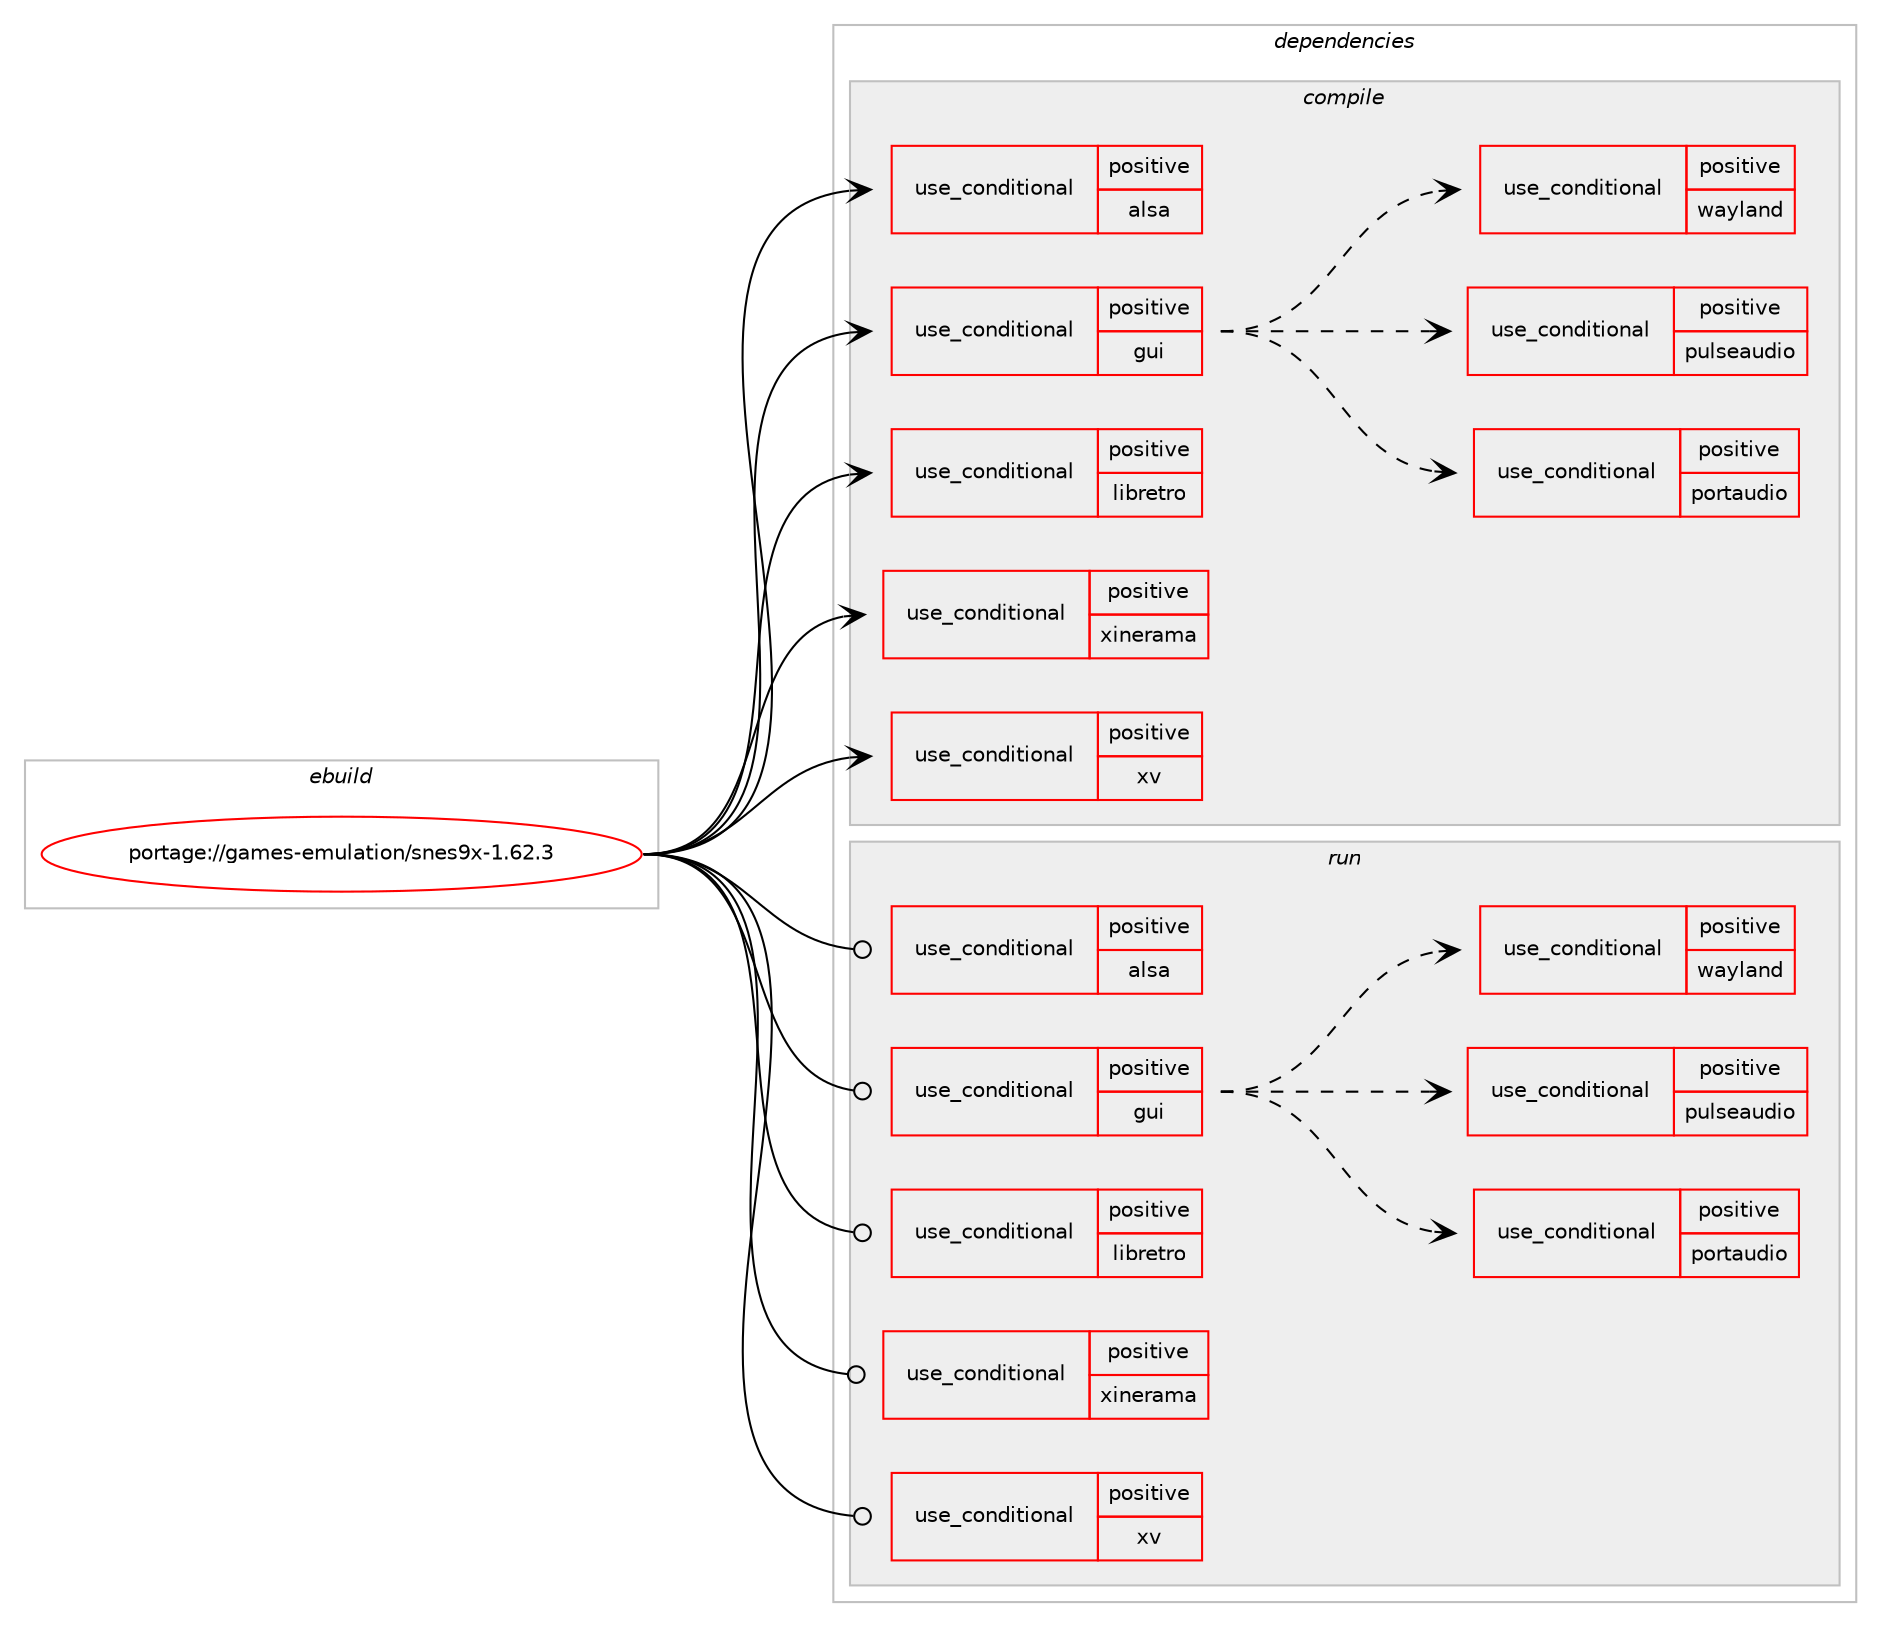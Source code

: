 digraph prolog {

# *************
# Graph options
# *************

newrank=true;
concentrate=true;
compound=true;
graph [rankdir=LR,fontname=Helvetica,fontsize=10,ranksep=1.5];#, ranksep=2.5, nodesep=0.2];
edge  [arrowhead=vee];
node  [fontname=Helvetica,fontsize=10];

# **********
# The ebuild
# **********

subgraph cluster_leftcol {
color=gray;
rank=same;
label=<<i>ebuild</i>>;
id [label="portage://games-emulation/snes9x-1.62.3", color=red, width=4, href="../games-emulation/snes9x-1.62.3.svg"];
}

# ****************
# The dependencies
# ****************

subgraph cluster_midcol {
color=gray;
label=<<i>dependencies</i>>;
subgraph cluster_compile {
fillcolor="#eeeeee";
style=filled;
label=<<i>compile</i>>;
subgraph cond62042 {
dependency115035 [label=<<TABLE BORDER="0" CELLBORDER="1" CELLSPACING="0" CELLPADDING="4"><TR><TD ROWSPAN="3" CELLPADDING="10">use_conditional</TD></TR><TR><TD>positive</TD></TR><TR><TD>alsa</TD></TR></TABLE>>, shape=none, color=red];
# *** BEGIN UNKNOWN DEPENDENCY TYPE (TODO) ***
# dependency115035 -> package_dependency(portage://games-emulation/snes9x-1.62.3,install,no,media-libs,alsa-lib,none,[,,],[],[])
# *** END UNKNOWN DEPENDENCY TYPE (TODO) ***

}
id:e -> dependency115035:w [weight=20,style="solid",arrowhead="vee"];
subgraph cond62043 {
dependency115036 [label=<<TABLE BORDER="0" CELLBORDER="1" CELLSPACING="0" CELLPADDING="4"><TR><TD ROWSPAN="3" CELLPADDING="10">use_conditional</TD></TR><TR><TD>positive</TD></TR><TR><TD>gui</TD></TR></TABLE>>, shape=none, color=red];
# *** BEGIN UNKNOWN DEPENDENCY TYPE (TODO) ***
# dependency115036 -> package_dependency(portage://games-emulation/snes9x-1.62.3,install,no,dev-cpp,cairomm,none,[,,],[slot(0)],[])
# *** END UNKNOWN DEPENDENCY TYPE (TODO) ***

# *** BEGIN UNKNOWN DEPENDENCY TYPE (TODO) ***
# dependency115036 -> package_dependency(portage://games-emulation/snes9x-1.62.3,install,no,dev-cpp,glibmm,none,[,,],[slot(2)],[])
# *** END UNKNOWN DEPENDENCY TYPE (TODO) ***

# *** BEGIN UNKNOWN DEPENDENCY TYPE (TODO) ***
# dependency115036 -> package_dependency(portage://games-emulation/snes9x-1.62.3,install,no,dev-cpp,gtkmm,none,[,,],[slot(3.0)],[use(optenable(wayland),none)])
# *** END UNKNOWN DEPENDENCY TYPE (TODO) ***

# *** BEGIN UNKNOWN DEPENDENCY TYPE (TODO) ***
# dependency115036 -> package_dependency(portage://games-emulation/snes9x-1.62.3,install,no,dev-libs,glib,none,[,,],[slot(2)],[])
# *** END UNKNOWN DEPENDENCY TYPE (TODO) ***

# *** BEGIN UNKNOWN DEPENDENCY TYPE (TODO) ***
# dependency115036 -> package_dependency(portage://games-emulation/snes9x-1.62.3,install,no,dev-libs,libsigc++,none,[,,],[slot(2)],[])
# *** END UNKNOWN DEPENDENCY TYPE (TODO) ***

# *** BEGIN UNKNOWN DEPENDENCY TYPE (TODO) ***
# dependency115036 -> package_dependency(portage://games-emulation/snes9x-1.62.3,install,no,media-libs,libepoxy,none,[,,],[],[])
# *** END UNKNOWN DEPENDENCY TYPE (TODO) ***

# *** BEGIN UNKNOWN DEPENDENCY TYPE (TODO) ***
# dependency115036 -> package_dependency(portage://games-emulation/snes9x-1.62.3,install,no,media-libs,libsdl2,none,[,,],[],[use(enable(joystick),none)])
# *** END UNKNOWN DEPENDENCY TYPE (TODO) ***

# *** BEGIN UNKNOWN DEPENDENCY TYPE (TODO) ***
# dependency115036 -> package_dependency(portage://games-emulation/snes9x-1.62.3,install,no,x11-libs,cairo,none,[,,],[],[])
# *** END UNKNOWN DEPENDENCY TYPE (TODO) ***

# *** BEGIN UNKNOWN DEPENDENCY TYPE (TODO) ***
# dependency115036 -> package_dependency(portage://games-emulation/snes9x-1.62.3,install,no,x11-libs,gdk-pixbuf,none,[,,],[slot(2)],[])
# *** END UNKNOWN DEPENDENCY TYPE (TODO) ***

# *** BEGIN UNKNOWN DEPENDENCY TYPE (TODO) ***
# dependency115036 -> package_dependency(portage://games-emulation/snes9x-1.62.3,install,no,x11-libs,gtk+,none,[,,],[slot(3)],[use(optenable(wayland),none)])
# *** END UNKNOWN DEPENDENCY TYPE (TODO) ***

# *** BEGIN UNKNOWN DEPENDENCY TYPE (TODO) ***
# dependency115036 -> package_dependency(portage://games-emulation/snes9x-1.62.3,install,no,x11-libs,libXrandr,none,[,,],[],[])
# *** END UNKNOWN DEPENDENCY TYPE (TODO) ***

subgraph cond62044 {
dependency115037 [label=<<TABLE BORDER="0" CELLBORDER="1" CELLSPACING="0" CELLPADDING="4"><TR><TD ROWSPAN="3" CELLPADDING="10">use_conditional</TD></TR><TR><TD>positive</TD></TR><TR><TD>portaudio</TD></TR></TABLE>>, shape=none, color=red];
# *** BEGIN UNKNOWN DEPENDENCY TYPE (TODO) ***
# dependency115037 -> package_dependency(portage://games-emulation/snes9x-1.62.3,install,no,media-libs,portaudio,none,[,,],[],[])
# *** END UNKNOWN DEPENDENCY TYPE (TODO) ***

}
dependency115036:e -> dependency115037:w [weight=20,style="dashed",arrowhead="vee"];
subgraph cond62045 {
dependency115038 [label=<<TABLE BORDER="0" CELLBORDER="1" CELLSPACING="0" CELLPADDING="4"><TR><TD ROWSPAN="3" CELLPADDING="10">use_conditional</TD></TR><TR><TD>positive</TD></TR><TR><TD>pulseaudio</TD></TR></TABLE>>, shape=none, color=red];
# *** BEGIN UNKNOWN DEPENDENCY TYPE (TODO) ***
# dependency115038 -> package_dependency(portage://games-emulation/snes9x-1.62.3,install,no,media-libs,libpulse,none,[,,],[],[])
# *** END UNKNOWN DEPENDENCY TYPE (TODO) ***

}
dependency115036:e -> dependency115038:w [weight=20,style="dashed",arrowhead="vee"];
subgraph cond62046 {
dependency115039 [label=<<TABLE BORDER="0" CELLBORDER="1" CELLSPACING="0" CELLPADDING="4"><TR><TD ROWSPAN="3" CELLPADDING="10">use_conditional</TD></TR><TR><TD>positive</TD></TR><TR><TD>wayland</TD></TR></TABLE>>, shape=none, color=red];
# *** BEGIN UNKNOWN DEPENDENCY TYPE (TODO) ***
# dependency115039 -> package_dependency(portage://games-emulation/snes9x-1.62.3,install,no,dev-libs,wayland,none,[,,],[],[])
# *** END UNKNOWN DEPENDENCY TYPE (TODO) ***

}
dependency115036:e -> dependency115039:w [weight=20,style="dashed",arrowhead="vee"];
}
id:e -> dependency115036:w [weight=20,style="solid",arrowhead="vee"];
subgraph cond62047 {
dependency115040 [label=<<TABLE BORDER="0" CELLBORDER="1" CELLSPACING="0" CELLPADDING="4"><TR><TD ROWSPAN="3" CELLPADDING="10">use_conditional</TD></TR><TR><TD>positive</TD></TR><TR><TD>libretro</TD></TR></TABLE>>, shape=none, color=red];
# *** BEGIN UNKNOWN DEPENDENCY TYPE (TODO) ***
# dependency115040 -> package_dependency(portage://games-emulation/snes9x-1.62.3,install,weak,games-emulation,libretro-snes9x,none,[,,],[],[])
# *** END UNKNOWN DEPENDENCY TYPE (TODO) ***

}
id:e -> dependency115040:w [weight=20,style="solid",arrowhead="vee"];
subgraph cond62048 {
dependency115041 [label=<<TABLE BORDER="0" CELLBORDER="1" CELLSPACING="0" CELLPADDING="4"><TR><TD ROWSPAN="3" CELLPADDING="10">use_conditional</TD></TR><TR><TD>positive</TD></TR><TR><TD>xinerama</TD></TR></TABLE>>, shape=none, color=red];
# *** BEGIN UNKNOWN DEPENDENCY TYPE (TODO) ***
# dependency115041 -> package_dependency(portage://games-emulation/snes9x-1.62.3,install,no,x11-libs,libXinerama,none,[,,],[],[])
# *** END UNKNOWN DEPENDENCY TYPE (TODO) ***

}
id:e -> dependency115041:w [weight=20,style="solid",arrowhead="vee"];
subgraph cond62049 {
dependency115042 [label=<<TABLE BORDER="0" CELLBORDER="1" CELLSPACING="0" CELLPADDING="4"><TR><TD ROWSPAN="3" CELLPADDING="10">use_conditional</TD></TR><TR><TD>positive</TD></TR><TR><TD>xv</TD></TR></TABLE>>, shape=none, color=red];
# *** BEGIN UNKNOWN DEPENDENCY TYPE (TODO) ***
# dependency115042 -> package_dependency(portage://games-emulation/snes9x-1.62.3,install,no,x11-libs,libXv,none,[,,],[],[])
# *** END UNKNOWN DEPENDENCY TYPE (TODO) ***

}
id:e -> dependency115042:w [weight=20,style="solid",arrowhead="vee"];
# *** BEGIN UNKNOWN DEPENDENCY TYPE (TODO) ***
# id -> package_dependency(portage://games-emulation/snes9x-1.62.3,install,no,media-libs,libpng,none,[,,],any_same_slot,[])
# *** END UNKNOWN DEPENDENCY TYPE (TODO) ***

# *** BEGIN UNKNOWN DEPENDENCY TYPE (TODO) ***
# id -> package_dependency(portage://games-emulation/snes9x-1.62.3,install,no,sys-libs,zlib,none,[,,],any_same_slot,[use(enable(minizip),none)])
# *** END UNKNOWN DEPENDENCY TYPE (TODO) ***

# *** BEGIN UNKNOWN DEPENDENCY TYPE (TODO) ***
# id -> package_dependency(portage://games-emulation/snes9x-1.62.3,install,no,x11-base,xorg-proto,none,[,,],[],[])
# *** END UNKNOWN DEPENDENCY TYPE (TODO) ***

# *** BEGIN UNKNOWN DEPENDENCY TYPE (TODO) ***
# id -> package_dependency(portage://games-emulation/snes9x-1.62.3,install,no,x11-libs,libX11,none,[,,],[],[])
# *** END UNKNOWN DEPENDENCY TYPE (TODO) ***

# *** BEGIN UNKNOWN DEPENDENCY TYPE (TODO) ***
# id -> package_dependency(portage://games-emulation/snes9x-1.62.3,install,no,x11-libs,libXext,none,[,,],[],[])
# *** END UNKNOWN DEPENDENCY TYPE (TODO) ***

}
subgraph cluster_compileandrun {
fillcolor="#eeeeee";
style=filled;
label=<<i>compile and run</i>>;
}
subgraph cluster_run {
fillcolor="#eeeeee";
style=filled;
label=<<i>run</i>>;
subgraph cond62050 {
dependency115043 [label=<<TABLE BORDER="0" CELLBORDER="1" CELLSPACING="0" CELLPADDING="4"><TR><TD ROWSPAN="3" CELLPADDING="10">use_conditional</TD></TR><TR><TD>positive</TD></TR><TR><TD>alsa</TD></TR></TABLE>>, shape=none, color=red];
# *** BEGIN UNKNOWN DEPENDENCY TYPE (TODO) ***
# dependency115043 -> package_dependency(portage://games-emulation/snes9x-1.62.3,run,no,media-libs,alsa-lib,none,[,,],[],[])
# *** END UNKNOWN DEPENDENCY TYPE (TODO) ***

}
id:e -> dependency115043:w [weight=20,style="solid",arrowhead="odot"];
subgraph cond62051 {
dependency115044 [label=<<TABLE BORDER="0" CELLBORDER="1" CELLSPACING="0" CELLPADDING="4"><TR><TD ROWSPAN="3" CELLPADDING="10">use_conditional</TD></TR><TR><TD>positive</TD></TR><TR><TD>gui</TD></TR></TABLE>>, shape=none, color=red];
# *** BEGIN UNKNOWN DEPENDENCY TYPE (TODO) ***
# dependency115044 -> package_dependency(portage://games-emulation/snes9x-1.62.3,run,no,dev-cpp,cairomm,none,[,,],[slot(0)],[])
# *** END UNKNOWN DEPENDENCY TYPE (TODO) ***

# *** BEGIN UNKNOWN DEPENDENCY TYPE (TODO) ***
# dependency115044 -> package_dependency(portage://games-emulation/snes9x-1.62.3,run,no,dev-cpp,glibmm,none,[,,],[slot(2)],[])
# *** END UNKNOWN DEPENDENCY TYPE (TODO) ***

# *** BEGIN UNKNOWN DEPENDENCY TYPE (TODO) ***
# dependency115044 -> package_dependency(portage://games-emulation/snes9x-1.62.3,run,no,dev-cpp,gtkmm,none,[,,],[slot(3.0)],[use(optenable(wayland),none)])
# *** END UNKNOWN DEPENDENCY TYPE (TODO) ***

# *** BEGIN UNKNOWN DEPENDENCY TYPE (TODO) ***
# dependency115044 -> package_dependency(portage://games-emulation/snes9x-1.62.3,run,no,dev-libs,glib,none,[,,],[slot(2)],[])
# *** END UNKNOWN DEPENDENCY TYPE (TODO) ***

# *** BEGIN UNKNOWN DEPENDENCY TYPE (TODO) ***
# dependency115044 -> package_dependency(portage://games-emulation/snes9x-1.62.3,run,no,dev-libs,libsigc++,none,[,,],[slot(2)],[])
# *** END UNKNOWN DEPENDENCY TYPE (TODO) ***

# *** BEGIN UNKNOWN DEPENDENCY TYPE (TODO) ***
# dependency115044 -> package_dependency(portage://games-emulation/snes9x-1.62.3,run,no,media-libs,libepoxy,none,[,,],[],[])
# *** END UNKNOWN DEPENDENCY TYPE (TODO) ***

# *** BEGIN UNKNOWN DEPENDENCY TYPE (TODO) ***
# dependency115044 -> package_dependency(portage://games-emulation/snes9x-1.62.3,run,no,media-libs,libsdl2,none,[,,],[],[use(enable(joystick),none)])
# *** END UNKNOWN DEPENDENCY TYPE (TODO) ***

# *** BEGIN UNKNOWN DEPENDENCY TYPE (TODO) ***
# dependency115044 -> package_dependency(portage://games-emulation/snes9x-1.62.3,run,no,x11-libs,cairo,none,[,,],[],[])
# *** END UNKNOWN DEPENDENCY TYPE (TODO) ***

# *** BEGIN UNKNOWN DEPENDENCY TYPE (TODO) ***
# dependency115044 -> package_dependency(portage://games-emulation/snes9x-1.62.3,run,no,x11-libs,gdk-pixbuf,none,[,,],[slot(2)],[])
# *** END UNKNOWN DEPENDENCY TYPE (TODO) ***

# *** BEGIN UNKNOWN DEPENDENCY TYPE (TODO) ***
# dependency115044 -> package_dependency(portage://games-emulation/snes9x-1.62.3,run,no,x11-libs,gtk+,none,[,,],[slot(3)],[use(optenable(wayland),none)])
# *** END UNKNOWN DEPENDENCY TYPE (TODO) ***

# *** BEGIN UNKNOWN DEPENDENCY TYPE (TODO) ***
# dependency115044 -> package_dependency(portage://games-emulation/snes9x-1.62.3,run,no,x11-libs,libXrandr,none,[,,],[],[])
# *** END UNKNOWN DEPENDENCY TYPE (TODO) ***

subgraph cond62052 {
dependency115045 [label=<<TABLE BORDER="0" CELLBORDER="1" CELLSPACING="0" CELLPADDING="4"><TR><TD ROWSPAN="3" CELLPADDING="10">use_conditional</TD></TR><TR><TD>positive</TD></TR><TR><TD>portaudio</TD></TR></TABLE>>, shape=none, color=red];
# *** BEGIN UNKNOWN DEPENDENCY TYPE (TODO) ***
# dependency115045 -> package_dependency(portage://games-emulation/snes9x-1.62.3,run,no,media-libs,portaudio,none,[,,],[],[])
# *** END UNKNOWN DEPENDENCY TYPE (TODO) ***

}
dependency115044:e -> dependency115045:w [weight=20,style="dashed",arrowhead="vee"];
subgraph cond62053 {
dependency115046 [label=<<TABLE BORDER="0" CELLBORDER="1" CELLSPACING="0" CELLPADDING="4"><TR><TD ROWSPAN="3" CELLPADDING="10">use_conditional</TD></TR><TR><TD>positive</TD></TR><TR><TD>pulseaudio</TD></TR></TABLE>>, shape=none, color=red];
# *** BEGIN UNKNOWN DEPENDENCY TYPE (TODO) ***
# dependency115046 -> package_dependency(portage://games-emulation/snes9x-1.62.3,run,no,media-libs,libpulse,none,[,,],[],[])
# *** END UNKNOWN DEPENDENCY TYPE (TODO) ***

}
dependency115044:e -> dependency115046:w [weight=20,style="dashed",arrowhead="vee"];
subgraph cond62054 {
dependency115047 [label=<<TABLE BORDER="0" CELLBORDER="1" CELLSPACING="0" CELLPADDING="4"><TR><TD ROWSPAN="3" CELLPADDING="10">use_conditional</TD></TR><TR><TD>positive</TD></TR><TR><TD>wayland</TD></TR></TABLE>>, shape=none, color=red];
# *** BEGIN UNKNOWN DEPENDENCY TYPE (TODO) ***
# dependency115047 -> package_dependency(portage://games-emulation/snes9x-1.62.3,run,no,dev-libs,wayland,none,[,,],[],[])
# *** END UNKNOWN DEPENDENCY TYPE (TODO) ***

}
dependency115044:e -> dependency115047:w [weight=20,style="dashed",arrowhead="vee"];
}
id:e -> dependency115044:w [weight=20,style="solid",arrowhead="odot"];
subgraph cond62055 {
dependency115048 [label=<<TABLE BORDER="0" CELLBORDER="1" CELLSPACING="0" CELLPADDING="4"><TR><TD ROWSPAN="3" CELLPADDING="10">use_conditional</TD></TR><TR><TD>positive</TD></TR><TR><TD>libretro</TD></TR></TABLE>>, shape=none, color=red];
# *** BEGIN UNKNOWN DEPENDENCY TYPE (TODO) ***
# dependency115048 -> package_dependency(portage://games-emulation/snes9x-1.62.3,run,weak,games-emulation,libretro-snes9x,none,[,,],[],[])
# *** END UNKNOWN DEPENDENCY TYPE (TODO) ***

}
id:e -> dependency115048:w [weight=20,style="solid",arrowhead="odot"];
subgraph cond62056 {
dependency115049 [label=<<TABLE BORDER="0" CELLBORDER="1" CELLSPACING="0" CELLPADDING="4"><TR><TD ROWSPAN="3" CELLPADDING="10">use_conditional</TD></TR><TR><TD>positive</TD></TR><TR><TD>xinerama</TD></TR></TABLE>>, shape=none, color=red];
# *** BEGIN UNKNOWN DEPENDENCY TYPE (TODO) ***
# dependency115049 -> package_dependency(portage://games-emulation/snes9x-1.62.3,run,no,x11-libs,libXinerama,none,[,,],[],[])
# *** END UNKNOWN DEPENDENCY TYPE (TODO) ***

}
id:e -> dependency115049:w [weight=20,style="solid",arrowhead="odot"];
subgraph cond62057 {
dependency115050 [label=<<TABLE BORDER="0" CELLBORDER="1" CELLSPACING="0" CELLPADDING="4"><TR><TD ROWSPAN="3" CELLPADDING="10">use_conditional</TD></TR><TR><TD>positive</TD></TR><TR><TD>xv</TD></TR></TABLE>>, shape=none, color=red];
# *** BEGIN UNKNOWN DEPENDENCY TYPE (TODO) ***
# dependency115050 -> package_dependency(portage://games-emulation/snes9x-1.62.3,run,no,x11-libs,libXv,none,[,,],[],[])
# *** END UNKNOWN DEPENDENCY TYPE (TODO) ***

}
id:e -> dependency115050:w [weight=20,style="solid",arrowhead="odot"];
# *** BEGIN UNKNOWN DEPENDENCY TYPE (TODO) ***
# id -> package_dependency(portage://games-emulation/snes9x-1.62.3,run,no,media-libs,libpng,none,[,,],any_same_slot,[])
# *** END UNKNOWN DEPENDENCY TYPE (TODO) ***

# *** BEGIN UNKNOWN DEPENDENCY TYPE (TODO) ***
# id -> package_dependency(portage://games-emulation/snes9x-1.62.3,run,no,sys-libs,zlib,none,[,,],any_same_slot,[use(enable(minizip),none)])
# *** END UNKNOWN DEPENDENCY TYPE (TODO) ***

# *** BEGIN UNKNOWN DEPENDENCY TYPE (TODO) ***
# id -> package_dependency(portage://games-emulation/snes9x-1.62.3,run,no,x11-libs,libX11,none,[,,],[],[])
# *** END UNKNOWN DEPENDENCY TYPE (TODO) ***

# *** BEGIN UNKNOWN DEPENDENCY TYPE (TODO) ***
# id -> package_dependency(portage://games-emulation/snes9x-1.62.3,run,no,x11-libs,libXext,none,[,,],[],[])
# *** END UNKNOWN DEPENDENCY TYPE (TODO) ***

}
}

# **************
# The candidates
# **************

subgraph cluster_choices {
rank=same;
color=gray;
label=<<i>candidates</i>>;

}

}
